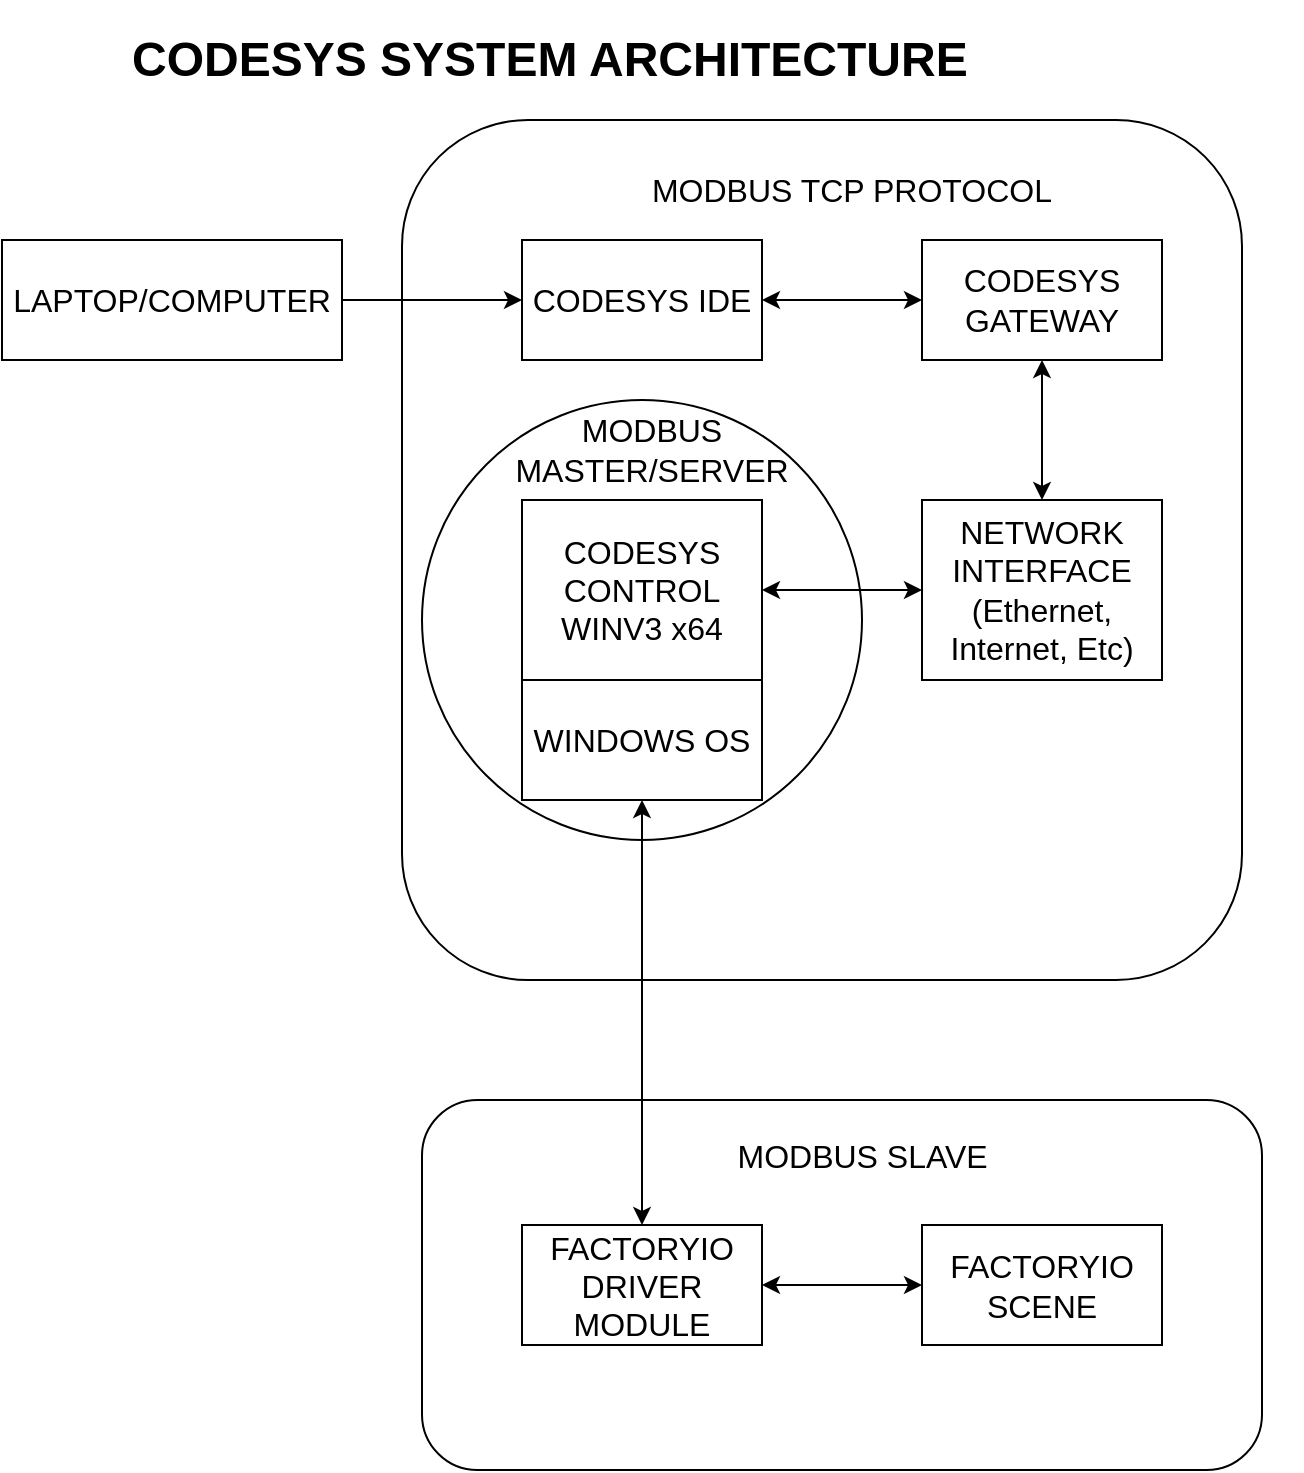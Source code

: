 <mxfile version="21.1.2" type="device">
  <diagram name="Page-1" id="7UVvbTI8i3DctfIlU8zk">
    <mxGraphModel dx="1050" dy="629" grid="1" gridSize="10" guides="1" tooltips="1" connect="1" arrows="1" fold="1" page="1" pageScale="1" pageWidth="850" pageHeight="1100" math="0" shadow="0">
      <root>
        <mxCell id="0" />
        <mxCell id="1" parent="0" />
        <mxCell id="jpdVZZzIaTRANJYiy-m6-2" value="&lt;div style=&quot;font-size: 11px;&quot;&gt;&lt;font style=&quot;font-size: 16px;&quot;&gt;LAPTOP/COMPUTER&lt;/font&gt;&lt;/div&gt;" style="rounded=0;whiteSpace=wrap;html=1;" parent="1" vertex="1">
          <mxGeometry x="40" y="140" width="170" height="60" as="geometry" />
        </mxCell>
        <mxCell id="jpdVZZzIaTRANJYiy-m6-3" value="&lt;font style=&quot;font-size: 16px;&quot;&gt;CODESYS IDE&lt;/font&gt;" style="rounded=0;whiteSpace=wrap;html=1;" parent="1" vertex="1">
          <mxGeometry x="300" y="140" width="120" height="60" as="geometry" />
        </mxCell>
        <mxCell id="jpdVZZzIaTRANJYiy-m6-4" value="" style="endArrow=classic;html=1;rounded=0;exitX=1;exitY=0.5;exitDx=0;exitDy=0;entryX=0;entryY=0.5;entryDx=0;entryDy=0;" parent="1" source="jpdVZZzIaTRANJYiy-m6-2" target="jpdVZZzIaTRANJYiy-m6-3" edge="1">
          <mxGeometry width="50" height="50" relative="1" as="geometry">
            <mxPoint x="460" y="390" as="sourcePoint" />
            <mxPoint x="310" y="170" as="targetPoint" />
            <Array as="points" />
          </mxGeometry>
        </mxCell>
        <mxCell id="jpdVZZzIaTRANJYiy-m6-5" value="&lt;div style=&quot;font-size: 13px;&quot;&gt;&lt;font style=&quot;font-size: 16px;&quot;&gt;CODESYS GATEWAY&lt;/font&gt;&lt;/div&gt;" style="rounded=0;whiteSpace=wrap;html=1;" parent="1" vertex="1">
          <mxGeometry x="500" y="140" width="120" height="60" as="geometry" />
        </mxCell>
        <mxCell id="jpdVZZzIaTRANJYiy-m6-9" value="&lt;h1&gt;CODESYS SYSTEM ARCHITECTURE&lt;br&gt;&lt;/h1&gt;" style="text;html=1;strokeColor=none;fillColor=none;spacing=5;spacingTop=-20;whiteSpace=wrap;overflow=hidden;rounded=0;" parent="1" vertex="1">
          <mxGeometry x="100" y="30" width="590" height="50" as="geometry" />
        </mxCell>
        <mxCell id="y_2f2p6i9l4ZGF-jvnGf-8" value="&lt;font style=&quot;font-size: 16px;&quot;&gt;NETWORK INTERFACE (Ethernet, Internet, Etc)&lt;/font&gt;" style="rounded=0;whiteSpace=wrap;html=1;" vertex="1" parent="1">
          <mxGeometry x="500" y="270" width="120" height="90" as="geometry" />
        </mxCell>
        <mxCell id="y_2f2p6i9l4ZGF-jvnGf-9" value="" style="endArrow=classic;startArrow=classic;html=1;rounded=0;entryX=0.5;entryY=1;entryDx=0;entryDy=0;exitX=0.5;exitY=0;exitDx=0;exitDy=0;" edge="1" parent="1" source="y_2f2p6i9l4ZGF-jvnGf-8" target="jpdVZZzIaTRANJYiy-m6-5">
          <mxGeometry width="50" height="50" relative="1" as="geometry">
            <mxPoint x="400" y="380" as="sourcePoint" />
            <mxPoint x="450" y="330" as="targetPoint" />
          </mxGeometry>
        </mxCell>
        <mxCell id="y_2f2p6i9l4ZGF-jvnGf-11" value="" style="endArrow=classic;startArrow=classic;html=1;rounded=0;entryX=0;entryY=0.5;entryDx=0;entryDy=0;exitX=1;exitY=0.5;exitDx=0;exitDy=0;" edge="1" parent="1" source="jpdVZZzIaTRANJYiy-m6-3" target="jpdVZZzIaTRANJYiy-m6-5">
          <mxGeometry width="50" height="50" relative="1" as="geometry">
            <mxPoint x="400" y="380" as="sourcePoint" />
            <mxPoint x="450" y="330" as="targetPoint" />
          </mxGeometry>
        </mxCell>
        <mxCell id="y_2f2p6i9l4ZGF-jvnGf-12" value="&lt;font style=&quot;font-size: 16px;&quot;&gt;CODESYS CONTROL WINV3 x64&lt;/font&gt;" style="rounded=0;whiteSpace=wrap;html=1;" vertex="1" parent="1">
          <mxGeometry x="300" y="270" width="120" height="90" as="geometry" />
        </mxCell>
        <mxCell id="y_2f2p6i9l4ZGF-jvnGf-13" value="" style="endArrow=classic;startArrow=classic;html=1;rounded=0;entryX=0;entryY=0.5;entryDx=0;entryDy=0;exitX=1;exitY=0.5;exitDx=0;exitDy=0;" edge="1" parent="1" source="y_2f2p6i9l4ZGF-jvnGf-12" target="y_2f2p6i9l4ZGF-jvnGf-8">
          <mxGeometry width="50" height="50" relative="1" as="geometry">
            <mxPoint x="400" y="360" as="sourcePoint" />
            <mxPoint x="450" y="310" as="targetPoint" />
          </mxGeometry>
        </mxCell>
        <mxCell id="y_2f2p6i9l4ZGF-jvnGf-14" value="&lt;font style=&quot;font-size: 16px;&quot;&gt;WINDOWS OS&lt;/font&gt;" style="rounded=0;whiteSpace=wrap;html=1;" vertex="1" parent="1">
          <mxGeometry x="300" y="360" width="120" height="60" as="geometry" />
        </mxCell>
        <mxCell id="y_2f2p6i9l4ZGF-jvnGf-16" value="&lt;font style=&quot;font-size: 16px;&quot;&gt;FACTORYIO DRIVER MODULE&lt;/font&gt;" style="rounded=0;whiteSpace=wrap;html=1;" vertex="1" parent="1">
          <mxGeometry x="300" y="632.5" width="120" height="60" as="geometry" />
        </mxCell>
        <mxCell id="y_2f2p6i9l4ZGF-jvnGf-17" value="" style="endArrow=classic;startArrow=classic;html=1;rounded=0;entryX=0.5;entryY=1;entryDx=0;entryDy=0;exitX=0.5;exitY=0;exitDx=0;exitDy=0;" edge="1" parent="1" source="y_2f2p6i9l4ZGF-jvnGf-16" target="y_2f2p6i9l4ZGF-jvnGf-14">
          <mxGeometry width="50" height="50" relative="1" as="geometry">
            <mxPoint x="350" y="480" as="sourcePoint" />
            <mxPoint x="400" y="430" as="targetPoint" />
          </mxGeometry>
        </mxCell>
        <mxCell id="y_2f2p6i9l4ZGF-jvnGf-18" value="&lt;font style=&quot;font-size: 16px;&quot;&gt;FACTORYIO SCENE&lt;/font&gt;" style="rounded=0;whiteSpace=wrap;html=1;" vertex="1" parent="1">
          <mxGeometry x="500" y="632.5" width="120" height="60" as="geometry" />
        </mxCell>
        <mxCell id="y_2f2p6i9l4ZGF-jvnGf-19" value="" style="endArrow=classic;startArrow=classic;html=1;rounded=0;exitX=1;exitY=0.5;exitDx=0;exitDy=0;entryX=0;entryY=0.5;entryDx=0;entryDy=0;" edge="1" parent="1" source="y_2f2p6i9l4ZGF-jvnGf-16" target="y_2f2p6i9l4ZGF-jvnGf-18">
          <mxGeometry width="50" height="50" relative="1" as="geometry">
            <mxPoint x="400" y="472.5" as="sourcePoint" />
            <mxPoint x="450" y="422.5" as="targetPoint" />
            <Array as="points">
              <mxPoint x="460" y="662.5" />
            </Array>
          </mxGeometry>
        </mxCell>
        <mxCell id="y_2f2p6i9l4ZGF-jvnGf-20" value="" style="rounded=1;whiteSpace=wrap;html=1;fillOpacity=0;" vertex="1" parent="1">
          <mxGeometry x="240" y="80" width="420" height="430" as="geometry" />
        </mxCell>
        <mxCell id="y_2f2p6i9l4ZGF-jvnGf-21" value="&lt;font style=&quot;font-size: 16px;&quot;&gt;MODBUS TCP PROTOCOL&lt;/font&gt;" style="text;html=1;strokeColor=none;fillColor=none;align=center;verticalAlign=middle;whiteSpace=wrap;rounded=0;" vertex="1" parent="1">
          <mxGeometry x="350" y="100" width="230" height="30" as="geometry" />
        </mxCell>
        <mxCell id="y_2f2p6i9l4ZGF-jvnGf-30" value="&lt;font style=&quot;font-size: 16px;&quot;&gt;MODBUS MASTER/SERVER&lt;/font&gt;" style="text;html=1;strokeColor=none;fillColor=none;align=center;verticalAlign=middle;whiteSpace=wrap;rounded=0;" vertex="1" parent="1">
          <mxGeometry x="335" y="230" width="60" height="30" as="geometry" />
        </mxCell>
        <mxCell id="y_2f2p6i9l4ZGF-jvnGf-31" value="" style="rounded=1;whiteSpace=wrap;html=1;fillOpacity=0;" vertex="1" parent="1">
          <mxGeometry x="250" y="570" width="420" height="185" as="geometry" />
        </mxCell>
        <mxCell id="y_2f2p6i9l4ZGF-jvnGf-32" value="&lt;font style=&quot;font-size: 16px;&quot;&gt;MODBUS SLAVE&amp;nbsp;&lt;/font&gt;" style="text;html=1;strokeColor=none;fillColor=none;align=center;verticalAlign=middle;whiteSpace=wrap;rounded=0;" vertex="1" parent="1">
          <mxGeometry x="395" y="582.5" width="155" height="30" as="geometry" />
        </mxCell>
        <mxCell id="y_2f2p6i9l4ZGF-jvnGf-34" value="" style="ellipse;whiteSpace=wrap;html=1;aspect=fixed;fillOpacity=0;" vertex="1" parent="1">
          <mxGeometry x="250" y="220" width="220" height="220" as="geometry" />
        </mxCell>
      </root>
    </mxGraphModel>
  </diagram>
</mxfile>
